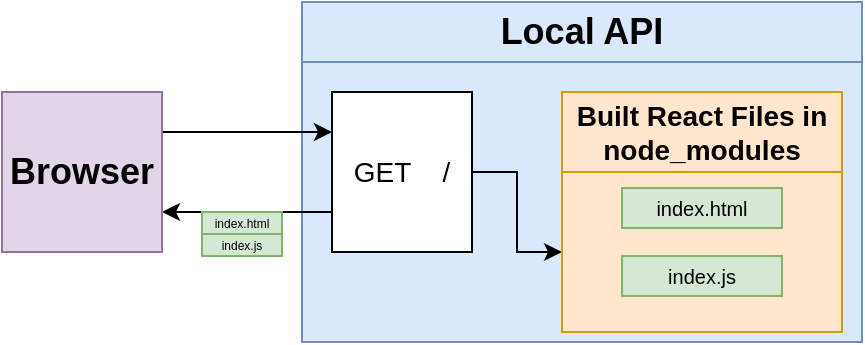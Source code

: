 <mxfile version="13.3.7" type="device" pages="7"><diagram id="BOXt4ysj0qy0HPRJe1C5" name="01 - nm"><mxGraphModel dx="501" dy="309" grid="1" gridSize="10" guides="1" tooltips="1" connect="1" arrows="1" fold="1" page="1" pageScale="1" pageWidth="1920" pageHeight="1200" math="0" shadow="0"><root><mxCell id="0"/><mxCell id="1" parent="0"/><mxCell id="EkICyQgbva2UeaxufBB6-1" value="" style="rounded=0;whiteSpace=wrap;html=1;fontSize=18;align=center;fillColor=#dae8fc;strokeColor=#6c8ebf;fontStyle=1" vertex="1" parent="1"><mxGeometry x="640" y="350" width="280" height="140" as="geometry"/></mxCell><mxCell id="EkICyQgbva2UeaxufBB6-2" value="Local API" style="rounded=0;whiteSpace=wrap;html=1;fontSize=18;align=center;fillColor=#dae8fc;strokeColor=#6c8ebf;fontStyle=1" vertex="1" parent="1"><mxGeometry x="640" y="320" width="280" height="30" as="geometry"/></mxCell><mxCell id="EkICyQgbva2UeaxufBB6-3" style="edgeStyle=orthogonalEdgeStyle;rounded=0;orthogonalLoop=1;jettySize=auto;html=1;exitX=0;exitY=0.75;exitDx=0;exitDy=0;entryX=1;entryY=0.75;entryDx=0;entryDy=0;fontSize=18;" edge="1" parent="1" source="EkICyQgbva2UeaxufBB6-5" target="EkICyQgbva2UeaxufBB6-7"><mxGeometry relative="1" as="geometry"/></mxCell><mxCell id="EkICyQgbva2UeaxufBB6-4" style="edgeStyle=orthogonalEdgeStyle;rounded=0;orthogonalLoop=1;jettySize=auto;html=1;exitX=1;exitY=0.5;exitDx=0;exitDy=0;fontSize=12;fontColor=#000000;" edge="1" parent="1" source="EkICyQgbva2UeaxufBB6-5" target="EkICyQgbva2UeaxufBB6-10"><mxGeometry relative="1" as="geometry"/></mxCell><mxCell id="EkICyQgbva2UeaxufBB6-5" value="GET&amp;nbsp; &amp;nbsp; /" style="rounded=0;whiteSpace=wrap;html=1;fontSize=14;align=center;" vertex="1" parent="1"><mxGeometry x="655" y="365" width="70" height="80" as="geometry"/></mxCell><mxCell id="EkICyQgbva2UeaxufBB6-6" style="edgeStyle=orthogonalEdgeStyle;rounded=0;orthogonalLoop=1;jettySize=auto;html=1;exitX=1;exitY=0.25;exitDx=0;exitDy=0;entryX=0;entryY=0.25;entryDx=0;entryDy=0;fontSize=18;" edge="1" parent="1" source="EkICyQgbva2UeaxufBB6-7" target="EkICyQgbva2UeaxufBB6-5"><mxGeometry relative="1" as="geometry"/></mxCell><mxCell id="EkICyQgbva2UeaxufBB6-7" value="Browser" style="rounded=0;whiteSpace=wrap;html=1;fontSize=18;align=center;fillColor=#e1d5e7;strokeColor=#9673a6;fontStyle=1" vertex="1" parent="1"><mxGeometry x="490" y="365" width="80" height="80" as="geometry"/></mxCell><mxCell id="EkICyQgbva2UeaxufBB6-8" value="index.html" style="rounded=0;whiteSpace=wrap;html=1;fontSize=6;align=center;fillColor=#d5e8d4;strokeColor=#82b366;" vertex="1" parent="1"><mxGeometry x="590" y="425" width="40" height="11" as="geometry"/></mxCell><mxCell id="EkICyQgbva2UeaxufBB6-9" value="index.js" style="rounded=0;whiteSpace=wrap;html=1;fontSize=6;align=center;fillColor=#d5e8d4;strokeColor=#82b366;" vertex="1" parent="1"><mxGeometry x="590" y="436" width="40" height="11" as="geometry"/></mxCell><mxCell id="EkICyQgbva2UeaxufBB6-10" value="" style="rounded=0;whiteSpace=wrap;html=1;fontSize=14;align=center;fillColor=#ffe6cc;strokeColor=#d79b00;" vertex="1" parent="1"><mxGeometry x="770" y="405" width="140" height="80" as="geometry"/></mxCell><mxCell id="EkICyQgbva2UeaxufBB6-12" value="&lt;span&gt;Built React Files in node_modules&lt;/span&gt;" style="rounded=0;whiteSpace=wrap;html=1;fontSize=14;align=center;fillColor=#ffe6cc;strokeColor=#d79b00;fontStyle=1" vertex="1" parent="1"><mxGeometry x="770" y="365" width="140" height="40" as="geometry"/></mxCell><mxCell id="EkICyQgbva2UeaxufBB6-13" value="index.html" style="rounded=0;whiteSpace=wrap;html=1;fontSize=10;align=center;fillColor=#d5e8d4;strokeColor=#82b366;" vertex="1" parent="1"><mxGeometry x="800" y="413" width="80" height="20" as="geometry"/></mxCell><mxCell id="EkICyQgbva2UeaxufBB6-14" value="index.js" style="rounded=0;whiteSpace=wrap;html=1;fontSize=10;align=center;fillColor=#d5e8d4;strokeColor=#82b366;" vertex="1" parent="1"><mxGeometry x="800" y="447" width="80" height="20" as="geometry"/></mxCell></root></mxGraphModel></diagram><diagram id="X2PuFTA0SD4HWa2VXqVj" name="02 - nm"><mxGraphModel dx="417" dy="257" grid="1" gridSize="10" guides="1" tooltips="1" connect="1" arrows="1" fold="1" page="1" pageScale="1" pageWidth="1920" pageHeight="1200" math="0" shadow="0"><root><mxCell id="2OknpKeIMEtaQxKdkQWZ-0"/><mxCell id="2OknpKeIMEtaQxKdkQWZ-1" parent="2OknpKeIMEtaQxKdkQWZ-0"/><mxCell id="SNe-sYoUG_JngJplip7M-8" value="" style="rounded=0;whiteSpace=wrap;html=1;fontSize=18;align=center;fillColor=#dae8fc;strokeColor=#6c8ebf;fontStyle=1" vertex="1" parent="2OknpKeIMEtaQxKdkQWZ-1"><mxGeometry x="860" y="350" width="130" height="140" as="geometry"/></mxCell><mxCell id="SNe-sYoUG_JngJplip7M-9" value="Local Client Package" style="rounded=0;whiteSpace=wrap;html=1;fontSize=18;align=center;fillColor=#dae8fc;strokeColor=#6c8ebf;fontStyle=1" vertex="1" parent="2OknpKeIMEtaQxKdkQWZ-1"><mxGeometry x="860" y="300" width="130" height="50" as="geometry"/></mxCell><mxCell id="SNe-sYoUG_JngJplip7M-0" value="" style="rounded=0;whiteSpace=wrap;html=1;fontSize=18;align=center;fillColor=#dae8fc;strokeColor=#6c8ebf;fontStyle=1" vertex="1" parent="2OknpKeIMEtaQxKdkQWZ-1"><mxGeometry x="640" y="350" width="130" height="140" as="geometry"/></mxCell><mxCell id="SNe-sYoUG_JngJplip7M-1" value="Local API Package" style="rounded=0;whiteSpace=wrap;html=1;fontSize=18;align=center;fillColor=#dae8fc;strokeColor=#6c8ebf;fontStyle=1" vertex="1" parent="2OknpKeIMEtaQxKdkQWZ-1"><mxGeometry x="640" y="300" width="130" height="50" as="geometry"/></mxCell><mxCell id="SNe-sYoUG_JngJplip7M-4" value="" style="rounded=0;whiteSpace=wrap;html=1;fontSize=14;align=center;fillColor=#ffe6cc;strokeColor=#d79b00;" vertex="1" parent="2OknpKeIMEtaQxKdkQWZ-1"><mxGeometry x="880" y="390" width="90" height="60" as="geometry"/></mxCell><mxCell id="SNe-sYoUG_JngJplip7M-5" value="&lt;span&gt;build&lt;/span&gt;" style="rounded=0;whiteSpace=wrap;html=1;fontSize=14;align=center;fillColor=#ffe6cc;strokeColor=#d79b00;fontStyle=1" vertex="1" parent="2OknpKeIMEtaQxKdkQWZ-1"><mxGeometry x="880" y="370" width="90" height="20" as="geometry"/></mxCell><mxCell id="SNe-sYoUG_JngJplip7M-6" value="index.html" style="rounded=0;whiteSpace=wrap;html=1;fontSize=10;align=center;fillColor=#d5e8d4;strokeColor=#82b366;" vertex="1" parent="2OknpKeIMEtaQxKdkQWZ-1"><mxGeometry x="885" y="398" width="80" height="20" as="geometry"/></mxCell><mxCell id="SNe-sYoUG_JngJplip7M-7" value="index.js" style="rounded=0;whiteSpace=wrap;html=1;fontSize=10;align=center;fillColor=#d5e8d4;strokeColor=#82b366;" vertex="1" parent="2OknpKeIMEtaQxKdkQWZ-1"><mxGeometry x="885" y="420" width="80" height="20" as="geometry"/></mxCell><mxCell id="SNe-sYoUG_JngJplip7M-10" value="&lt;span&gt;Express App&lt;/span&gt;" style="rounded=0;whiteSpace=wrap;html=1;fontSize=14;align=center;fillColor=#ffe6cc;strokeColor=#d79b00;fontStyle=1" vertex="1" parent="2OknpKeIMEtaQxKdkQWZ-1"><mxGeometry x="650" y="360" width="110" height="20" as="geometry"/></mxCell><mxCell id="SNe-sYoUG_JngJplip7M-11" value="" style="rounded=0;whiteSpace=wrap;html=1;fontSize=14;align=center;fillColor=#ffe6cc;strokeColor=#d79b00;fontStyle=1" vertex="1" parent="2OknpKeIMEtaQxKdkQWZ-1"><mxGeometry x="650" y="380" width="110" height="70" as="geometry"/></mxCell><mxCell id="Esd7fUpDkX-p_enuj7R3-0" style="edgeStyle=orthogonalEdgeStyle;rounded=0;orthogonalLoop=1;jettySize=auto;html=1;exitX=1;exitY=0.5;exitDx=0;exitDy=0;entryX=0;entryY=0.5;entryDx=0;entryDy=0;fontSize=11;" edge="1" parent="2OknpKeIMEtaQxKdkQWZ-1" source="SNe-sYoUG_JngJplip7M-12" target="SNe-sYoUG_JngJplip7M-5"><mxGeometry relative="1" as="geometry"/></mxCell><mxCell id="SNe-sYoUG_JngJplip7M-12" value="Static Middleware" style="rounded=0;whiteSpace=wrap;html=1;fillColor=#f5f5f5;strokeColor=#666666;fontColor=#333333;" vertex="1" parent="2OknpKeIMEtaQxKdkQWZ-1"><mxGeometry x="670" y="390" width="70" height="40" as="geometry"/></mxCell><mxCell id="SNe-sYoUG_JngJplip7M-13" value="" style="shape=curlyBracket;whiteSpace=wrap;html=1;rounded=1;" vertex="1" parent="2OknpKeIMEtaQxKdkQWZ-1"><mxGeometry x="630" y="390" width="30" height="40" as="geometry"/></mxCell><mxCell id="SNe-sYoUG_JngJplip7M-14" value="&lt;i&gt;Automatically serves up all files in a directory&lt;/i&gt;" style="text;html=1;strokeColor=none;fillColor=none;align=right;verticalAlign=middle;whiteSpace=wrap;rounded=0;" vertex="1" parent="2OknpKeIMEtaQxKdkQWZ-1"><mxGeometry x="530" y="390" width="100" height="40" as="geometry"/></mxCell></root></mxGraphModel></diagram><diagram id="xOP3Tf6T5-uMU2NN-f9V" name="03 - packages"><mxGraphModel dx="417" dy="257" grid="1" gridSize="10" guides="1" tooltips="1" connect="1" arrows="1" fold="1" page="1" pageScale="1" pageWidth="1920" pageHeight="1200" math="0" shadow="0"><root><mxCell id="eRB-2BYEuO-62iZcNEU2-0"/><mxCell id="eRB-2BYEuO-62iZcNEU2-1" parent="eRB-2BYEuO-62iZcNEU2-0"/><mxCell id="eRB-2BYEuO-62iZcNEU2-2" value="Packages Folder" style="rounded=0;whiteSpace=wrap;html=1;align=center;fillColor=#dae8fc;strokeColor=#6c8ebf;fontStyle=1" vertex="1" parent="eRB-2BYEuO-62iZcNEU2-1"><mxGeometry x="480" y="300" width="190" height="30" as="geometry"/></mxCell><mxCell id="eRB-2BYEuO-62iZcNEU2-3" value="cli" style="rounded=0;whiteSpace=wrap;html=1;align=center;fillColor=#dae8fc;strokeColor=#6c8ebf;fontStyle=1;fontSize=17;" vertex="1" parent="eRB-2BYEuO-62iZcNEU2-1"><mxGeometry x="510" y="330" width="160" height="30" as="geometry"/></mxCell><mxCell id="eRB-2BYEuO-62iZcNEU2-4" value="local-api" style="rounded=0;whiteSpace=wrap;html=1;align=center;fillColor=#dae8fc;strokeColor=#6c8ebf;fontStyle=1;fontSize=17;" vertex="1" parent="eRB-2BYEuO-62iZcNEU2-1"><mxGeometry x="510" y="360" width="160" height="30" as="geometry"/></mxCell><mxCell id="eRB-2BYEuO-62iZcNEU2-5" value="local-client" style="rounded=0;whiteSpace=wrap;html=1;align=center;fillColor=#dae8fc;strokeColor=#6c8ebf;fontStyle=1;fontSize=17;" vertex="1" parent="eRB-2BYEuO-62iZcNEU2-1"><mxGeometry x="510" y="390" width="160" height="30" as="geometry"/></mxCell><mxCell id="eRB-2BYEuO-62iZcNEU2-7" value="build" style="rounded=0;whiteSpace=wrap;html=1;align=center;fillColor=#dae8fc;strokeColor=#6c8ebf;fontStyle=1;fontSize=17;" vertex="1" parent="eRB-2BYEuO-62iZcNEU2-1"><mxGeometry x="530" y="420" width="140" height="30" as="geometry"/></mxCell></root></mxGraphModel></diagram><diagram name="04 - dep" id="Wb3-057qpejPm_TQFeAG"><mxGraphModel dx="501" dy="309" grid="1" gridSize="10" guides="1" tooltips="1" connect="1" arrows="1" fold="1" page="1" pageScale="1" pageWidth="1920" pageHeight="1200" math="0" shadow="0"><root><mxCell id="6w5OLY_xtMrRXGsLqM0G-0"/><mxCell id="6w5OLY_xtMrRXGsLqM0G-1" parent="6w5OLY_xtMrRXGsLqM0G-0"/><mxCell id="6w5OLY_xtMrRXGsLqM0G-2" value="Sometimes your package manager might set up deps like this" style="rounded=0;whiteSpace=wrap;html=1;align=center;fillColor=#f8cecc;strokeColor=#b85450;fontStyle=1" vertex="1" parent="6w5OLY_xtMrRXGsLqM0G-1"><mxGeometry x="500" y="280" width="190" height="40" as="geometry"/></mxCell><mxCell id="6w5OLY_xtMrRXGsLqM0G-3" value="cli" style="rounded=0;whiteSpace=wrap;html=1;align=center;fillColor=#dae8fc;strokeColor=#6c8ebf;fontStyle=1;fontSize=17;" vertex="1" parent="6w5OLY_xtMrRXGsLqM0G-1"><mxGeometry x="510" y="330" width="180" height="30" as="geometry"/></mxCell><mxCell id="6w5OLY_xtMrRXGsLqM0G-5" value="local-api" style="rounded=0;whiteSpace=wrap;html=1;align=center;fillColor=#dae8fc;strokeColor=#6c8ebf;fontStyle=1;fontSize=17;" vertex="1" parent="6w5OLY_xtMrRXGsLqM0G-1"><mxGeometry x="530" y="390" width="160" height="30" as="geometry"/></mxCell><mxCell id="6w5OLY_xtMrRXGsLqM0G-10" value="local-client" style="rounded=0;whiteSpace=wrap;html=1;align=center;fillColor=#dae8fc;strokeColor=#6c8ebf;fontStyle=1;fontSize=17;" vertex="1" parent="6w5OLY_xtMrRXGsLqM0G-1"><mxGeometry x="530" y="435" width="160" height="30" as="geometry"/></mxCell><mxCell id="6w5OLY_xtMrRXGsLqM0G-12" value="build" style="rounded=0;whiteSpace=wrap;html=1;align=center;fillColor=#dae8fc;strokeColor=#6c8ebf;fontStyle=1;fontSize=17;" vertex="1" parent="6w5OLY_xtMrRXGsLqM0G-1"><mxGeometry x="550" y="465" width="140" height="30" as="geometry"/></mxCell><mxCell id="LUExCBZNR_QxJc7MKuf_-0" value="node_modules" style="rounded=0;whiteSpace=wrap;html=1;align=center;fillColor=#dae8fc;strokeColor=#6c8ebf;fontStyle=1;fontSize=17;" vertex="1" parent="6w5OLY_xtMrRXGsLqM0G-1"><mxGeometry x="520" y="360" width="170" height="30" as="geometry"/></mxCell><mxCell id="LUExCBZNR_QxJc7MKuf_-1" value="Yarn might set up a folder structure like this" style="rounded=0;whiteSpace=wrap;html=1;align=center;fillColor=#f8cecc;strokeColor=#b85450;fontStyle=1" vertex="1" parent="6w5OLY_xtMrRXGsLqM0G-1"><mxGeometry x="730" y="290" width="190" height="30" as="geometry"/></mxCell><mxCell id="LUExCBZNR_QxJc7MKuf_-2" value="cli" style="rounded=0;whiteSpace=wrap;html=1;align=center;fillColor=#dae8fc;strokeColor=#6c8ebf;fontStyle=1;fontSize=17;" vertex="1" parent="6w5OLY_xtMrRXGsLqM0G-1"><mxGeometry x="740" y="330" width="180" height="30" as="geometry"/></mxCell><mxCell id="LUExCBZNR_QxJc7MKuf_-3" value="local-api" style="rounded=0;whiteSpace=wrap;html=1;align=center;fillColor=#dae8fc;strokeColor=#6c8ebf;fontStyle=1;fontSize=17;" vertex="1" parent="6w5OLY_xtMrRXGsLqM0G-1"><mxGeometry x="760" y="390" width="160" height="30" as="geometry"/></mxCell><mxCell id="LUExCBZNR_QxJc7MKuf_-4" value="node_modules" style="rounded=0;whiteSpace=wrap;html=1;align=center;fillColor=#dae8fc;strokeColor=#6c8ebf;fontStyle=1;fontSize=17;" vertex="1" parent="6w5OLY_xtMrRXGsLqM0G-1"><mxGeometry x="780" y="420" width="140" height="30" as="geometry"/></mxCell><mxCell id="LUExCBZNR_QxJc7MKuf_-5" value="local-client" style="rounded=0;whiteSpace=wrap;html=1;align=center;fillColor=#dae8fc;strokeColor=#6c8ebf;fontStyle=1;fontSize=17;" vertex="1" parent="6w5OLY_xtMrRXGsLqM0G-1"><mxGeometry x="800" y="450" width="120" height="30" as="geometry"/></mxCell><mxCell id="LUExCBZNR_QxJc7MKuf_-6" value="build" style="rounded=0;whiteSpace=wrap;html=1;align=center;fillColor=#dae8fc;strokeColor=#6c8ebf;fontStyle=1;fontSize=17;" vertex="1" parent="6w5OLY_xtMrRXGsLqM0G-1"><mxGeometry x="820" y="480" width="100" height="30" as="geometry"/></mxCell><mxCell id="LUExCBZNR_QxJc7MKuf_-7" value="node_modules" style="rounded=0;whiteSpace=wrap;html=1;align=center;fillColor=#dae8fc;strokeColor=#6c8ebf;fontStyle=1;fontSize=17;" vertex="1" parent="6w5OLY_xtMrRXGsLqM0G-1"><mxGeometry x="750" y="360" width="170" height="30" as="geometry"/></mxCell></root></mxGraphModel></diagram><diagram id="hC02qyAE_HVHHt1aMgYb" name="06 - local prod"><mxGraphModel dx="501" dy="309" grid="1" gridSize="10" guides="1" tooltips="1" connect="1" arrows="1" fold="1" page="1" pageScale="1" pageWidth="1920" pageHeight="1200" math="0" shadow="0"><root><mxCell id="vYJhULBvdjEReXtXtXe4-0"/><mxCell id="vYJhULBvdjEReXtXtXe4-1" parent="vYJhULBvdjEReXtXtXe4-0"/><mxCell id="vYJhULBvdjEReXtXtXe4-4" style="edgeStyle=orthogonalEdgeStyle;rounded=0;orthogonalLoop=1;jettySize=auto;html=1;exitX=1;exitY=0.5;exitDx=0;exitDy=0;fontSize=15;" edge="1" parent="vYJhULBvdjEReXtXtXe4-1" source="vYJhULBvdjEReXtXtXe4-2" target="vYJhULBvdjEReXtXtXe4-3"><mxGeometry relative="1" as="geometry"/></mxCell><mxCell id="vYJhULBvdjEReXtXtXe4-2" value="Are we actively developing our app on our local machine?" style="rounded=0;whiteSpace=wrap;html=1;fontSize=15;align=center;fillColor=#f8cecc;strokeColor=#b85450;fontStyle=1" vertex="1" parent="vYJhULBvdjEReXtXtXe4-1"><mxGeometry x="470" y="320" width="170" height="80" as="geometry"/></mxCell><mxCell id="vYJhULBvdjEReXtXtXe4-3" value="Use proxy to local CRA dev server" style="rounded=0;whiteSpace=wrap;html=1;fontSize=15;align=center;fillColor=#dae8fc;strokeColor=#6c8ebf;fontStyle=1" vertex="1" parent="vYJhULBvdjEReXtXtXe4-1"><mxGeometry x="670" y="320" width="140" height="80" as="geometry"/></mxCell><mxCell id="vYJhULBvdjEReXtXtXe4-5" style="edgeStyle=orthogonalEdgeStyle;rounded=0;orthogonalLoop=1;jettySize=auto;html=1;exitX=1;exitY=0.5;exitDx=0;exitDy=0;fontSize=15;" edge="1" parent="vYJhULBvdjEReXtXtXe4-1" source="vYJhULBvdjEReXtXtXe4-6" target="vYJhULBvdjEReXtXtXe4-7"><mxGeometry relative="1" as="geometry"/></mxCell><mxCell id="vYJhULBvdjEReXtXtXe4-6" value="Are we running our app on a user's machine?" style="rounded=0;whiteSpace=wrap;html=1;fontSize=15;align=center;fillColor=#f8cecc;strokeColor=#b85450;fontStyle=1" vertex="1" parent="vYJhULBvdjEReXtXtXe4-1"><mxGeometry x="470" y="450" width="170" height="80" as="geometry"/></mxCell><mxCell id="vYJhULBvdjEReXtXtXe4-7" value="Serve up built files from build dir" style="rounded=0;whiteSpace=wrap;html=1;fontSize=15;align=center;fillColor=#dae8fc;strokeColor=#6c8ebf;fontStyle=1" vertex="1" parent="vYJhULBvdjEReXtXtXe4-1"><mxGeometry x="670" y="450" width="140" height="80" as="geometry"/></mxCell></root></mxGraphModel></diagram><diagram id="j2WYxTgII2y8D-nM-dwV" name="07 - local"><mxGraphModel dx="501" dy="309" grid="1" gridSize="10" guides="1" tooltips="1" connect="1" arrows="1" fold="1" page="1" pageScale="1" pageWidth="1920" pageHeight="1200" math="0" shadow="0"><root><mxCell id="glXhaqbSQ-IHMewTn86I-0"/><mxCell id="glXhaqbSQ-IHMewTn86I-1" parent="glXhaqbSQ-IHMewTn86I-0"/><mxCell id="l2g_K5qBIQRGTBcBEmd6-2" value="local-api" style="rounded=0;whiteSpace=wrap;html=1;fontSize=15;align=center;fontStyle=1;fillColor=#dae8fc;strokeColor=#6c8ebf;" vertex="1" parent="glXhaqbSQ-IHMewTn86I-1"><mxGeometry x="650" y="530" width="190" height="30" as="geometry"/></mxCell><mxCell id="l2g_K5qBIQRGTBcBEmd6-3" value="" style="rounded=0;whiteSpace=wrap;html=1;fontSize=15;align=center;fontStyle=1;fillColor=#dae8fc;strokeColor=#6c8ebf;" vertex="1" parent="glXhaqbSQ-IHMewTn86I-1"><mxGeometry x="650" y="470" width="190" height="60" as="geometry"/></mxCell><mxCell id="l2g_K5qBIQRGTBcBEmd6-4" value="serve()" style="rounded=0;whiteSpace=wrap;html=1;fontSize=15;align=center;" vertex="1" parent="glXhaqbSQ-IHMewTn86I-1"><mxGeometry x="692.5" y="485" width="105" height="30" as="geometry"/></mxCell><mxCell id="l2g_K5qBIQRGTBcBEmd6-0" value="CLI" style="rounded=0;whiteSpace=wrap;html=1;fontSize=15;align=center;fontStyle=1;fillColor=#dae8fc;strokeColor=#6c8ebf;" vertex="1" parent="glXhaqbSQ-IHMewTn86I-1"><mxGeometry x="650" y="310" width="190" height="30" as="geometry"/></mxCell><mxCell id="l2g_K5qBIQRGTBcBEmd6-5" style="edgeStyle=orthogonalEdgeStyle;rounded=0;orthogonalLoop=1;jettySize=auto;html=1;exitX=0.5;exitY=1;exitDx=0;exitDy=0;fontSize=15;" edge="1" parent="glXhaqbSQ-IHMewTn86I-1" source="l2g_K5qBIQRGTBcBEmd6-1" target="l2g_K5qBIQRGTBcBEmd6-4"><mxGeometry relative="1" as="geometry"/></mxCell><mxCell id="l2g_K5qBIQRGTBcBEmd6-1" value="" style="rounded=0;whiteSpace=wrap;html=1;fontSize=15;align=center;fontStyle=1;fillColor=#dae8fc;strokeColor=#6c8ebf;" vertex="1" parent="glXhaqbSQ-IHMewTn86I-1"><mxGeometry x="650" y="340" width="190" height="70" as="geometry"/></mxCell><mxCell id="l2g_K5qBIQRGTBcBEmd6-6" value="Are we doing local dev or on a user's machine?" style="rounded=0;whiteSpace=wrap;html=1;fontSize=11;align=center;" vertex="1" parent="glXhaqbSQ-IHMewTn86I-1"><mxGeometry x="677.5" y="352.5" width="135" height="45" as="geometry"/></mxCell><mxCell id="l2g_K5qBIQRGTBcBEmd6-7" value="useProxy" style="rounded=0;whiteSpace=wrap;html=1;fontSize=9;align=center;fillColor=#ffe6cc;strokeColor=#d79b00;fontStyle=2" vertex="1" parent="glXhaqbSQ-IHMewTn86I-1"><mxGeometry x="744.5" y="427" width="60" height="25" as="geometry"/></mxCell></root></mxGraphModel></diagram><diagram id="92FO28x1Np9jwZw9ykKh" name="08 - build"><mxGraphModel dx="417" dy="257" grid="1" gridSize="10" guides="1" tooltips="1" connect="1" arrows="1" fold="1" page="1" pageScale="1" pageWidth="1920" pageHeight="1200" math="0" shadow="0"><root><mxCell id="msJUXe9IiNpwl6A25dyV-0"/><mxCell id="msJUXe9IiNpwl6A25dyV-1" parent="msJUXe9IiNpwl6A25dyV-0"/><mxCell id="oN7AaFrjdQ6NBVval63Q-0" value="CLI" style="rounded=0;whiteSpace=wrap;html=1;fontSize=15;align=center;fontStyle=1;fillColor=#dae8fc;strokeColor=#6c8ebf;" vertex="1" parent="msJUXe9IiNpwl6A25dyV-1"><mxGeometry x="620" y="350" width="130" height="20" as="geometry"/></mxCell><mxCell id="oN7AaFrjdQ6NBVval63Q-16" style="edgeStyle=orthogonalEdgeStyle;rounded=0;orthogonalLoop=1;jettySize=auto;html=1;exitX=0.5;exitY=1;exitDx=0;exitDy=0;entryX=0.5;entryY=0;entryDx=0;entryDy=0;fontSize=9;" edge="1" parent="msJUXe9IiNpwl6A25dyV-1" source="oN7AaFrjdQ6NBVval63Q-1" target="oN7AaFrjdQ6NBVval63Q-13"><mxGeometry relative="1" as="geometry"/></mxCell><mxCell id="oN7AaFrjdQ6NBVval63Q-1" value="" style="rounded=0;whiteSpace=wrap;html=1;fontSize=15;align=center;fontStyle=1;fillColor=#dae8fc;strokeColor=#6c8ebf;" vertex="1" parent="msJUXe9IiNpwl6A25dyV-1"><mxGeometry x="620" y="370" width="130" height="40" as="geometry"/></mxCell><mxCell id="oN7AaFrjdQ6NBVval63Q-2" value="process.env.NODE_ENV" style="rounded=0;whiteSpace=wrap;html=1;fontSize=9;align=center;" vertex="1" parent="msJUXe9IiNpwl6A25dyV-1"><mxGeometry x="630" y="380" width="110" height="20" as="geometry"/></mxCell><mxCell id="oN7AaFrjdQ6NBVval63Q-13" value="CLI" style="rounded=0;whiteSpace=wrap;html=1;fontSize=15;align=center;fontStyle=1;fillColor=#dae8fc;strokeColor=#6c8ebf;" vertex="1" parent="msJUXe9IiNpwl6A25dyV-1"><mxGeometry x="620" y="490" width="130" height="20" as="geometry"/></mxCell><mxCell id="oN7AaFrjdQ6NBVval63Q-14" value="" style="rounded=0;whiteSpace=wrap;html=1;fontSize=15;align=center;fontStyle=1;fillColor=#dae8fc;strokeColor=#6c8ebf;" vertex="1" parent="msJUXe9IiNpwl6A25dyV-1"><mxGeometry x="620" y="510" width="130" height="40" as="geometry"/></mxCell><mxCell id="oN7AaFrjdQ6NBVval63Q-15" value="'production'" style="rounded=0;whiteSpace=wrap;html=1;fontSize=9;align=center;" vertex="1" parent="msJUXe9IiNpwl6A25dyV-1"><mxGeometry x="630" y="520" width="110" height="20" as="geometry"/></mxCell><mxCell id="oN7AaFrjdQ6NBVval63Q-17" value="Just before deploying our CLI to NPM" style="rounded=0;whiteSpace=wrap;html=1;fontSize=9;align=center;fillColor=#ffe6cc;strokeColor=#d79b00;fontStyle=2" vertex="1" parent="msJUXe9IiNpwl6A25dyV-1"><mxGeometry x="685" y="428" width="145" height="40" as="geometry"/></mxCell></root></mxGraphModel></diagram></mxfile>